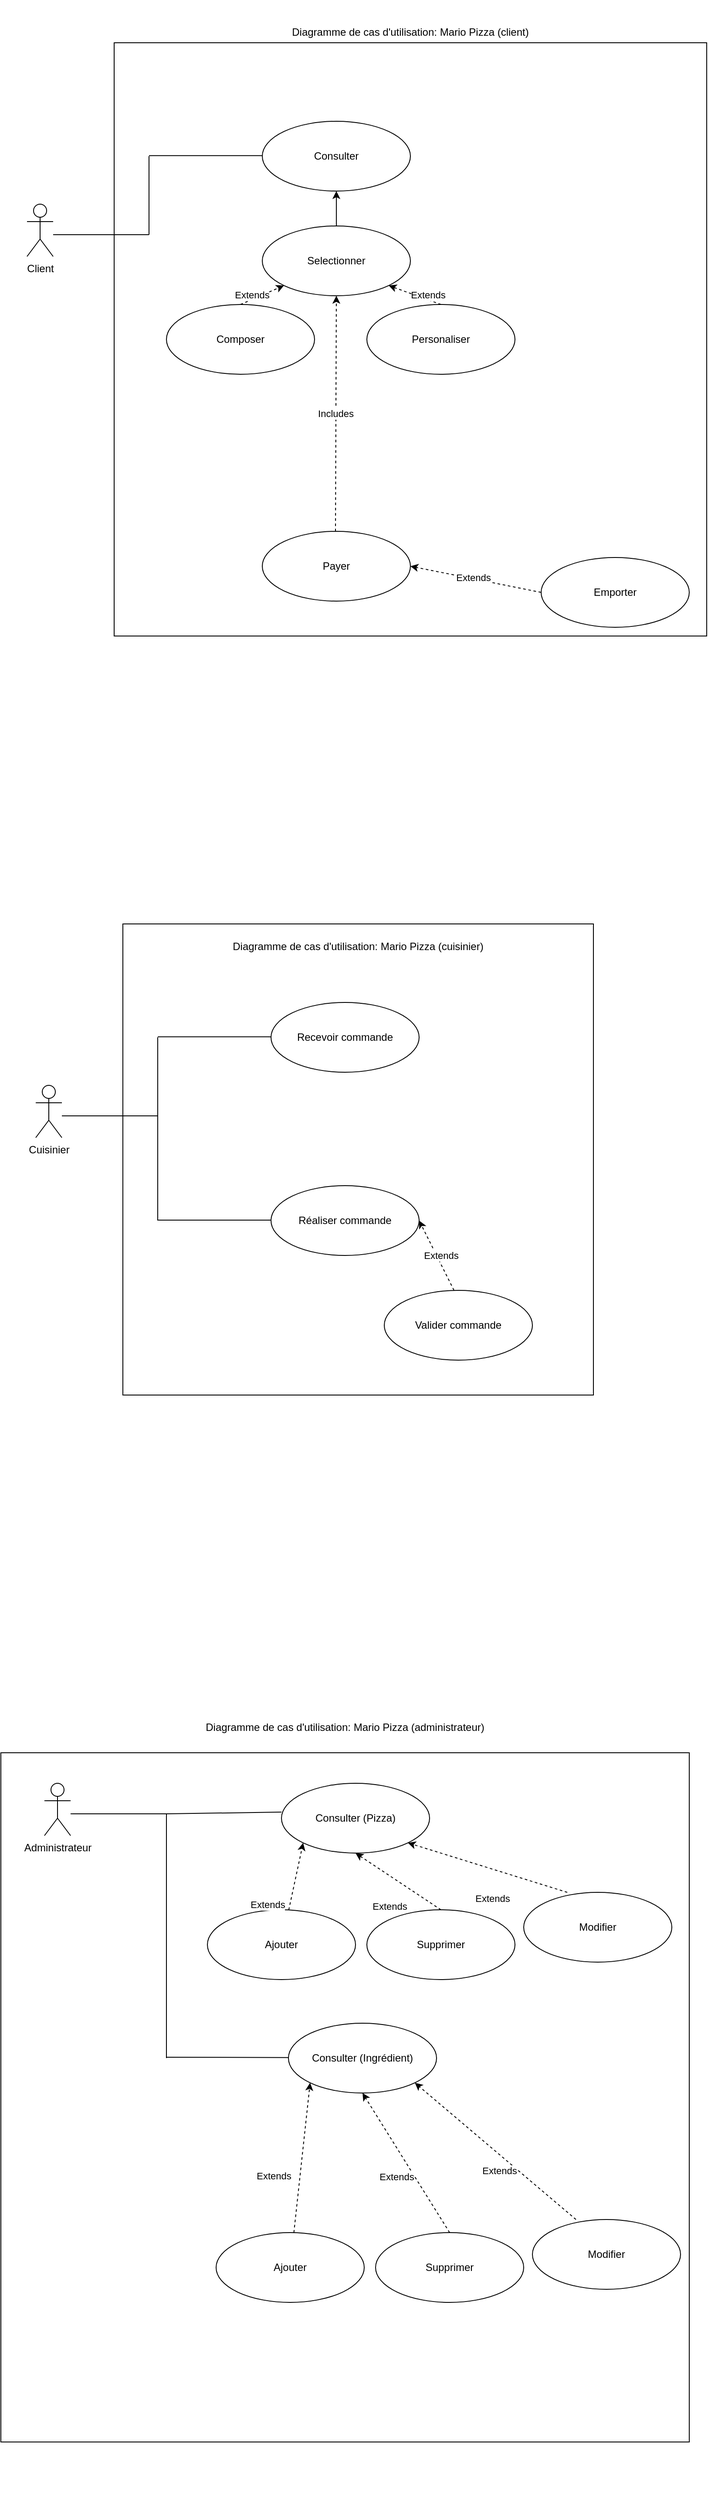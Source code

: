 <mxfile version="15.6.2" type="device"><diagram id="ZS6OridNWr_LrM-zyowk" name="Page-1"><mxGraphModel dx="2249" dy="3075" grid="1" gridSize="10" guides="1" tooltips="1" connect="1" arrows="1" fold="1" page="1" pageScale="1" pageWidth="827" pageHeight="1169" math="0" shadow="0"><root><mxCell id="0"/><mxCell id="1" parent="0"/><mxCell id="POKi9CF_iQEgnz47B0MS-25" value="&lt;div&gt;&lt;br&gt;&lt;/div&gt;&lt;div&gt;&lt;br&gt;&lt;/div&gt;&lt;div&gt;Diagramme de cas d'utilisation: Mario Pizza (administrateur)&lt;br&gt;&lt;/div&gt;&lt;div&gt;&lt;br&gt;&lt;/div&gt;&lt;div&gt;&lt;br&gt;&lt;/div&gt;&lt;div&gt;&lt;br&gt;&lt;/div&gt;&lt;div&gt;&lt;br&gt;&lt;/div&gt;&lt;div&gt;&lt;br&gt;&lt;/div&gt;&lt;div&gt;&lt;br&gt;&lt;/div&gt;&lt;div&gt;&lt;br&gt;&lt;/div&gt;&lt;div&gt;&lt;br&gt;&lt;/div&gt;&lt;div&gt;&lt;br&gt;&lt;/div&gt;&lt;div&gt;&lt;br&gt;&lt;/div&gt;&lt;div&gt;&lt;br&gt;&lt;/div&gt;&lt;div&gt;&lt;br&gt;&lt;/div&gt;&lt;div&gt;&lt;br&gt;&lt;/div&gt;&lt;div&gt;&lt;br&gt;&lt;/div&gt;&lt;div&gt;&lt;br&gt;&lt;/div&gt;&lt;div&gt;&lt;br&gt;&lt;/div&gt;&lt;div&gt;&lt;br&gt;&lt;/div&gt;&lt;div&gt;&lt;br&gt;&lt;/div&gt;&lt;div&gt;&lt;br&gt;&lt;/div&gt;&lt;div&gt;&lt;br&gt;&lt;/div&gt;&lt;div&gt;&lt;br&gt;&lt;/div&gt;&lt;div&gt;&lt;br&gt;&lt;/div&gt;&lt;div&gt;&lt;br&gt;&lt;/div&gt;&lt;div&gt;&lt;br&gt;&lt;/div&gt;&lt;div&gt;&lt;br&gt;&lt;/div&gt;&lt;div&gt;&lt;br&gt;&lt;/div&gt;&lt;div&gt;&lt;br&gt;&lt;/div&gt;&lt;div&gt;&lt;br&gt;&lt;/div&gt;&lt;div&gt;&lt;br&gt;&lt;/div&gt;&lt;div&gt;&lt;br&gt;&lt;/div&gt;&lt;div&gt;&lt;br&gt;&lt;/div&gt;&lt;div&gt;&lt;br&gt;&lt;/div&gt;&lt;div&gt;&lt;br&gt;&lt;/div&gt;&lt;div&gt;&lt;br&gt;&lt;/div&gt;&lt;div&gt;&lt;br&gt;&lt;/div&gt;&lt;div&gt;&lt;br&gt;&lt;/div&gt;&lt;div&gt;&lt;br&gt;&lt;/div&gt;&lt;div&gt;&lt;br&gt;&lt;/div&gt;&lt;div&gt;&lt;br&gt;&lt;/div&gt;&lt;div&gt;&lt;br&gt;&lt;/div&gt;&lt;div&gt;&lt;br&gt;&lt;/div&gt;&lt;div&gt;&lt;br&gt;&lt;/div&gt;&lt;div&gt;&lt;br&gt;&lt;/div&gt;&lt;div&gt;&lt;br&gt;&lt;/div&gt;&lt;div&gt;&lt;br&gt;&lt;/div&gt;&lt;div&gt;&lt;br&gt;&lt;/div&gt;&lt;div&gt;&lt;br&gt;&lt;/div&gt;&lt;div&gt;&lt;br&gt;&lt;/div&gt;&lt;div&gt;&lt;br&gt;&lt;/div&gt;&lt;div&gt;&lt;br&gt;&lt;/div&gt;&lt;div&gt;&lt;br&gt;&lt;/div&gt;&lt;div&gt;&lt;br&gt;&lt;/div&gt;&lt;div&gt;&lt;br&gt;&lt;/div&gt;&lt;div&gt;&lt;br&gt;&lt;/div&gt;&lt;div&gt;&lt;br&gt;&lt;/div&gt;&lt;div&gt;&lt;br&gt;&lt;/div&gt;&lt;div&gt;&lt;br&gt;&lt;/div&gt;&lt;div&gt;&lt;br&gt;&lt;/div&gt;&lt;div&gt;&lt;br&gt;&lt;/div&gt;&lt;div&gt;&lt;br&gt;&lt;/div&gt;&lt;div&gt;&lt;br&gt;&lt;/div&gt;" style="whiteSpace=wrap;html=1;aspect=fixed;gradientColor=#ffffff;fillColor=none;strokeColor=default;" parent="1" vertex="1"><mxGeometry x="-820" y="50" width="790" height="790" as="geometry"/></mxCell><mxCell id="POKi9CF_iQEgnz47B0MS-2" value="Administrateur" style="shape=umlActor;verticalLabelPosition=bottom;verticalAlign=top;html=1;outlineConnect=0;" parent="1" vertex="1"><mxGeometry x="-770" y="85" width="30" height="60" as="geometry"/></mxCell><mxCell id="POKi9CF_iQEgnz47B0MS-12" value="Ajouter" style="ellipse;whiteSpace=wrap;html=1;" parent="1" vertex="1"><mxGeometry x="-583" y="230" width="170" height="80" as="geometry"/></mxCell><mxCell id="POKi9CF_iQEgnz47B0MS-13" value="Supprimer" style="ellipse;whiteSpace=wrap;html=1;" parent="1" vertex="1"><mxGeometry x="-400" y="230" width="170" height="80" as="geometry"/></mxCell><mxCell id="POKi9CF_iQEgnz47B0MS-14" value="Modifier" style="ellipse;whiteSpace=wrap;html=1;" parent="1" vertex="1"><mxGeometry x="-220" y="210" width="170" height="80" as="geometry"/></mxCell><mxCell id="POKi9CF_iQEgnz47B0MS-15" value="Consulter (Pizza)" style="ellipse;whiteSpace=wrap;html=1;" parent="1" vertex="1"><mxGeometry x="-498" y="85" width="170" height="80" as="geometry"/></mxCell><mxCell id="POKi9CF_iQEgnz47B0MS-16" value="" style="endArrow=classic;html=1;entryX=0;entryY=1;entryDx=0;entryDy=0;dashed=1;" parent="1" source="POKi9CF_iQEgnz47B0MS-12" target="POKi9CF_iQEgnz47B0MS-15" edge="1"><mxGeometry width="50" height="50" relative="1" as="geometry"><mxPoint x="-440" y="70" as="sourcePoint"/><mxPoint x="-490" y="70" as="targetPoint"/></mxGeometry></mxCell><mxCell id="POKi9CF_iQEgnz47B0MS-17" value="Extends" style="edgeLabel;html=1;align=center;verticalAlign=middle;resizable=0;points=[];" parent="POKi9CF_iQEgnz47B0MS-16" vertex="1" connectable="0"><mxGeometry x="0.242" y="4" relative="1" as="geometry"><mxPoint x="-31" y="42" as="offset"/></mxGeometry></mxCell><mxCell id="POKi9CF_iQEgnz47B0MS-21" value="" style="endArrow=classic;html=1;entryX=0.5;entryY=1;entryDx=0;entryDy=0;dashed=1;exitX=0.5;exitY=0;exitDx=0;exitDy=0;" parent="1" source="POKi9CF_iQEgnz47B0MS-13" target="POKi9CF_iQEgnz47B0MS-15" edge="1"><mxGeometry width="50" height="50" relative="1" as="geometry"><mxPoint x="-433.34" y="220" as="sourcePoint"/><mxPoint x="-433.34" y="70" as="targetPoint"/></mxGeometry></mxCell><mxCell id="POKi9CF_iQEgnz47B0MS-22" value="Extends" style="edgeLabel;html=1;align=center;verticalAlign=middle;resizable=0;points=[];" parent="POKi9CF_iQEgnz47B0MS-21" vertex="1" connectable="0"><mxGeometry x="0.242" y="4" relative="1" as="geometry"><mxPoint x="4" y="33" as="offset"/></mxGeometry></mxCell><mxCell id="POKi9CF_iQEgnz47B0MS-23" value="" style="endArrow=classic;html=1;entryX=1;entryY=1;entryDx=0;entryDy=0;dashed=1;exitX=0.294;exitY=0;exitDx=0;exitDy=0;exitPerimeter=0;" parent="1" source="POKi9CF_iQEgnz47B0MS-14" target="POKi9CF_iQEgnz47B0MS-15" edge="1"><mxGeometry width="50" height="50" relative="1" as="geometry"><mxPoint x="-360.0" y="210" as="sourcePoint"/><mxPoint x="-360.0" y="60" as="targetPoint"/></mxGeometry></mxCell><mxCell id="POKi9CF_iQEgnz47B0MS-24" value="Extends" style="edgeLabel;html=1;align=center;verticalAlign=middle;resizable=0;points=[];" parent="POKi9CF_iQEgnz47B0MS-23" vertex="1" connectable="0"><mxGeometry x="0.242" y="4" relative="1" as="geometry"><mxPoint x="29" y="38" as="offset"/></mxGeometry></mxCell><mxCell id="POKi9CF_iQEgnz47B0MS-29" value="" style="endArrow=none;html=1;entryX=0;entryY=0.413;entryDx=0;entryDy=0;entryPerimeter=0;" parent="1" edge="1" target="POKi9CF_iQEgnz47B0MS-15"><mxGeometry width="50" height="50" relative="1" as="geometry"><mxPoint x="-630" y="120" as="sourcePoint"/><mxPoint x="-630" y="30" as="targetPoint"/></mxGeometry></mxCell><mxCell id="POKi9CF_iQEgnz47B0MS-30" value="" style="endArrow=none;html=1;" parent="1" edge="1"><mxGeometry width="50" height="50" relative="1" as="geometry"><mxPoint x="-740" y="120" as="sourcePoint"/><mxPoint x="-630" y="120" as="targetPoint"/></mxGeometry></mxCell><mxCell id="POKi9CF_iQEgnz47B0MS-31" value="&lt;div&gt;&lt;br&gt;&lt;/div&gt;&lt;div&gt;&lt;br&gt;&lt;/div&gt;&lt;div&gt;Diagramme de cas d'utilisation: Mario Pizza (cuisinier)&lt;br&gt;&lt;/div&gt;&lt;div&gt;&lt;br&gt;&lt;/div&gt;&lt;div&gt;&lt;br&gt;&lt;/div&gt;&lt;div&gt;&lt;br&gt;&lt;/div&gt;&lt;div&gt;&lt;br&gt;&lt;/div&gt;&lt;div&gt;&lt;br&gt;&lt;/div&gt;&lt;div&gt;&lt;br&gt;&lt;/div&gt;&lt;div&gt;&lt;br&gt;&lt;/div&gt;&lt;div&gt;&lt;br&gt;&lt;/div&gt;&lt;div&gt;&lt;br&gt;&lt;/div&gt;&lt;div&gt;&lt;br&gt;&lt;/div&gt;&lt;div&gt;&lt;br&gt;&lt;/div&gt;&lt;div&gt;&lt;br&gt;&lt;/div&gt;&lt;div&gt;&lt;br&gt;&lt;/div&gt;&lt;div&gt;&lt;br&gt;&lt;/div&gt;&lt;div&gt;&lt;br&gt;&lt;/div&gt;&lt;div&gt;&lt;br&gt;&lt;/div&gt;&lt;div&gt;&lt;br&gt;&lt;/div&gt;&lt;div&gt;&lt;br&gt;&lt;/div&gt;&lt;div&gt;&lt;br&gt;&lt;/div&gt;&lt;div&gt;&lt;br&gt;&lt;/div&gt;&lt;div&gt;&lt;br&gt;&lt;/div&gt;&lt;div&gt;&lt;br&gt;&lt;/div&gt;&lt;div&gt;&lt;br&gt;&lt;/div&gt;&lt;div&gt;&lt;br&gt;&lt;/div&gt;&lt;div&gt;&lt;br&gt;&lt;/div&gt;&lt;div&gt;&lt;br&gt;&lt;/div&gt;&lt;div&gt;&lt;br&gt;&lt;/div&gt;&lt;div&gt;&lt;br&gt;&lt;/div&gt;&lt;div&gt;&lt;br&gt;&lt;/div&gt;&lt;div&gt;&lt;br&gt;&lt;/div&gt;&lt;div&gt;&lt;br&gt;&lt;/div&gt;&lt;div&gt;&lt;br&gt;&lt;/div&gt;&lt;div&gt;&lt;br&gt;&lt;/div&gt;&lt;div&gt;&lt;br&gt;&lt;/div&gt;&lt;div&gt;&lt;br&gt;&lt;/div&gt;&lt;div&gt;&lt;br&gt;&lt;/div&gt;" style="whiteSpace=wrap;html=1;aspect=fixed;gradientColor=#ffffff;fillColor=none;strokeColor=default;" parent="1" vertex="1"><mxGeometry x="-680" y="-900" width="540" height="540" as="geometry"/></mxCell><mxCell id="POKi9CF_iQEgnz47B0MS-32" value="Cuisinier" style="shape=umlActor;verticalLabelPosition=bottom;verticalAlign=top;html=1;outlineConnect=0;" parent="1" vertex="1"><mxGeometry x="-780" y="-715" width="30" height="60" as="geometry"/></mxCell><mxCell id="POKi9CF_iQEgnz47B0MS-36" value="Réaliser commande" style="ellipse;whiteSpace=wrap;html=1;" parent="1" vertex="1"><mxGeometry x="-510" y="-600" width="170" height="80" as="geometry"/></mxCell><mxCell id="POKi9CF_iQEgnz47B0MS-43" value="" style="endArrow=none;html=1;" parent="1" edge="1"><mxGeometry width="50" height="50" relative="1" as="geometry"><mxPoint x="-640" y="-770.59" as="sourcePoint"/><mxPoint x="-510" y="-770.59" as="targetPoint"/></mxGeometry></mxCell><mxCell id="POKi9CF_iQEgnz47B0MS-44" value="" style="endArrow=none;html=1;" parent="1" edge="1"><mxGeometry width="50" height="50" relative="1" as="geometry"><mxPoint x="-640" y="-680" as="sourcePoint"/><mxPoint x="-640" y="-770" as="targetPoint"/></mxGeometry></mxCell><mxCell id="POKi9CF_iQEgnz47B0MS-45" value="" style="endArrow=none;html=1;" parent="1" edge="1"><mxGeometry width="50" height="50" relative="1" as="geometry"><mxPoint x="-750" y="-680" as="sourcePoint"/><mxPoint x="-640" y="-680" as="targetPoint"/></mxGeometry></mxCell><mxCell id="POKi9CF_iQEgnz47B0MS-46" value="Recevoir commande" style="ellipse;whiteSpace=wrap;html=1;" parent="1" vertex="1"><mxGeometry x="-510" y="-810" width="170" height="80" as="geometry"/></mxCell><mxCell id="POKi9CF_iQEgnz47B0MS-47" value="" style="endArrow=none;html=1;" parent="1" edge="1"><mxGeometry width="50" height="50" relative="1" as="geometry"><mxPoint x="-640" y="-560" as="sourcePoint"/><mxPoint x="-640" y="-690" as="targetPoint"/></mxGeometry></mxCell><mxCell id="POKi9CF_iQEgnz47B0MS-48" value="" style="endArrow=none;html=1;" parent="1" edge="1"><mxGeometry width="50" height="50" relative="1" as="geometry"><mxPoint x="-640" y="-560.5" as="sourcePoint"/><mxPoint x="-510" y="-560.5" as="targetPoint"/></mxGeometry></mxCell><mxCell id="POKi9CF_iQEgnz47B0MS-49" value="&lt;div&gt;&lt;br&gt;&lt;/div&gt;&lt;div&gt;&lt;br&gt;&lt;/div&gt;&lt;div&gt;Diagramme de cas d'utilisation: Mario Pizza (client)&lt;br&gt;&lt;/div&gt;&lt;div&gt;&lt;br&gt;&lt;/div&gt;&lt;div&gt;&lt;br&gt;&lt;/div&gt;&lt;div&gt;&lt;br&gt;&lt;/div&gt;&lt;div&gt;&lt;br&gt;&lt;/div&gt;&lt;div&gt;&lt;br&gt;&lt;/div&gt;&lt;div&gt;&lt;br&gt;&lt;/div&gt;&lt;div&gt;&lt;br&gt;&lt;/div&gt;&lt;div&gt;&lt;br&gt;&lt;/div&gt;&lt;div&gt;&lt;br&gt;&lt;/div&gt;&lt;div&gt;&lt;br&gt;&lt;/div&gt;&lt;div&gt;&lt;br&gt;&lt;/div&gt;&lt;div&gt;&lt;br&gt;&lt;/div&gt;&lt;div&gt;&lt;br&gt;&lt;/div&gt;&lt;div&gt;&lt;br&gt;&lt;/div&gt;&lt;div&gt;&lt;br&gt;&lt;/div&gt;&lt;div&gt;&lt;br&gt;&lt;/div&gt;&lt;div&gt;&lt;br&gt;&lt;/div&gt;&lt;div&gt;&lt;br&gt;&lt;/div&gt;&lt;div&gt;&lt;br&gt;&lt;/div&gt;&lt;div&gt;&lt;br&gt;&lt;/div&gt;&lt;div&gt;&lt;br&gt;&lt;/div&gt;&lt;div&gt;&lt;br&gt;&lt;/div&gt;&lt;div&gt;&lt;br&gt;&lt;/div&gt;&lt;div&gt;&lt;br&gt;&lt;/div&gt;&lt;div&gt;&lt;br&gt;&lt;/div&gt;&lt;div&gt;&lt;br&gt;&lt;/div&gt;&lt;div&gt;&lt;br&gt;&lt;/div&gt;&lt;div&gt;&lt;br&gt;&lt;/div&gt;&lt;div&gt;&lt;br&gt;&lt;/div&gt;&lt;div&gt;&lt;br&gt;&lt;/div&gt;&lt;div&gt;&lt;br&gt;&lt;/div&gt;&lt;div&gt;&lt;br&gt;&lt;/div&gt;&lt;div&gt;&lt;br&gt;&lt;/div&gt;&lt;div&gt;&lt;br&gt;&lt;/div&gt;&lt;div&gt;&lt;br&gt;&lt;/div&gt;&lt;div&gt;&lt;br&gt;&lt;/div&gt;&lt;div&gt;&lt;br&gt;&lt;/div&gt;&lt;div&gt;&lt;br&gt;&lt;/div&gt;&lt;div&gt;&lt;br&gt;&lt;/div&gt;&lt;div&gt;&lt;br&gt;&lt;/div&gt;&lt;div&gt;&lt;br&gt;&lt;/div&gt;&lt;div&gt;&lt;br&gt;&lt;/div&gt;&lt;div&gt;&lt;br&gt;&lt;/div&gt;&lt;div&gt;&lt;br&gt;&lt;/div&gt;&lt;div&gt;&lt;br&gt;&lt;/div&gt;&lt;div&gt;&lt;br&gt;&lt;/div&gt;&lt;div&gt;&lt;br&gt;&lt;/div&gt;&lt;div&gt;&lt;br&gt;&lt;/div&gt;&lt;div&gt;&lt;br&gt;&lt;/div&gt;&lt;div&gt;&lt;br&gt;&lt;/div&gt;&lt;div&gt;&lt;br&gt;&lt;/div&gt;" style="whiteSpace=wrap;html=1;aspect=fixed;gradientColor=#ffffff;fillColor=none;strokeColor=default;" parent="1" vertex="1"><mxGeometry x="-690" y="-1910" width="680" height="680" as="geometry"/></mxCell><mxCell id="POKi9CF_iQEgnz47B0MS-50" value="Client" style="shape=umlActor;verticalLabelPosition=bottom;verticalAlign=top;html=1;outlineConnect=0;" parent="1" vertex="1"><mxGeometry x="-790" y="-1725" width="30" height="60" as="geometry"/></mxCell><mxCell id="POKi9CF_iQEgnz47B0MS-51" value="Selectionner" style="ellipse;whiteSpace=wrap;html=1;" parent="1" vertex="1"><mxGeometry x="-520" y="-1700" width="170" height="80" as="geometry"/></mxCell><mxCell id="POKi9CF_iQEgnz47B0MS-52" value="" style="endArrow=none;html=1;" parent="1" edge="1"><mxGeometry width="50" height="50" relative="1" as="geometry"><mxPoint x="-650" y="-1780.59" as="sourcePoint"/><mxPoint x="-520" y="-1780.59" as="targetPoint"/></mxGeometry></mxCell><mxCell id="POKi9CF_iQEgnz47B0MS-53" value="" style="endArrow=none;html=1;" parent="1" edge="1"><mxGeometry width="50" height="50" relative="1" as="geometry"><mxPoint x="-650" y="-1690" as="sourcePoint"/><mxPoint x="-650" y="-1780" as="targetPoint"/></mxGeometry></mxCell><mxCell id="POKi9CF_iQEgnz47B0MS-54" value="" style="endArrow=none;html=1;" parent="1" edge="1"><mxGeometry width="50" height="50" relative="1" as="geometry"><mxPoint x="-760" y="-1690" as="sourcePoint"/><mxPoint x="-650" y="-1690" as="targetPoint"/></mxGeometry></mxCell><mxCell id="POKi9CF_iQEgnz47B0MS-55" value="Consulter" style="ellipse;whiteSpace=wrap;html=1;" parent="1" vertex="1"><mxGeometry x="-520" y="-1820" width="170" height="80" as="geometry"/></mxCell><mxCell id="POKi9CF_iQEgnz47B0MS-58" value="" style="endArrow=classic;html=1;exitX=0.5;exitY=0;exitDx=0;exitDy=0;entryX=0.5;entryY=1;entryDx=0;entryDy=0;" parent="1" source="POKi9CF_iQEgnz47B0MS-51" target="POKi9CF_iQEgnz47B0MS-55" edge="1"><mxGeometry width="50" height="50" relative="1" as="geometry"><mxPoint x="-620" y="-1550" as="sourcePoint"/><mxPoint x="-570" y="-1600" as="targetPoint"/></mxGeometry></mxCell><mxCell id="POKi9CF_iQEgnz47B0MS-59" value="Composer" style="ellipse;whiteSpace=wrap;html=1;" parent="1" vertex="1"><mxGeometry x="-630" y="-1610" width="170" height="80" as="geometry"/></mxCell><mxCell id="POKi9CF_iQEgnz47B0MS-60" value="Personaliser" style="ellipse;whiteSpace=wrap;html=1;" parent="1" vertex="1"><mxGeometry x="-400" y="-1610" width="170" height="80" as="geometry"/></mxCell><mxCell id="POKi9CF_iQEgnz47B0MS-61" value="" style="endArrow=classic;html=1;entryX=0;entryY=1;entryDx=0;entryDy=0;dashed=1;exitX=0.5;exitY=0;exitDx=0;exitDy=0;" parent="1" source="POKi9CF_iQEgnz47B0MS-59" target="POKi9CF_iQEgnz47B0MS-51" edge="1"><mxGeometry width="50" height="50" relative="1" as="geometry"><mxPoint x="-520.003" y="-1457.141" as="sourcePoint"/><mxPoint x="-431.01" y="-1619.997" as="targetPoint"/></mxGeometry></mxCell><mxCell id="POKi9CF_iQEgnz47B0MS-62" value="Extends" style="edgeLabel;html=1;align=center;verticalAlign=middle;resizable=0;points=[];" parent="POKi9CF_iQEgnz47B0MS-61" vertex="1" connectable="0"><mxGeometry x="0.242" y="4" relative="1" as="geometry"><mxPoint x="-17" y="6" as="offset"/></mxGeometry></mxCell><mxCell id="POKi9CF_iQEgnz47B0MS-63" value="" style="endArrow=classic;html=1;dashed=1;exitX=0.5;exitY=0;exitDx=0;exitDy=0;entryX=1;entryY=1;entryDx=0;entryDy=0;" parent="1" source="POKi9CF_iQEgnz47B0MS-60" target="POKi9CF_iQEgnz47B0MS-51" edge="1"><mxGeometry width="50" height="50" relative="1" as="geometry"><mxPoint x="-505" y="-1590.0" as="sourcePoint"/><mxPoint x="-440" y="-1620" as="targetPoint"/></mxGeometry></mxCell><mxCell id="POKi9CF_iQEgnz47B0MS-64" value="Extends" style="edgeLabel;html=1;align=center;verticalAlign=middle;resizable=0;points=[];" parent="POKi9CF_iQEgnz47B0MS-63" vertex="1" connectable="0"><mxGeometry x="0.242" y="4" relative="1" as="geometry"><mxPoint x="23" y="-2" as="offset"/></mxGeometry></mxCell><mxCell id="POKi9CF_iQEgnz47B0MS-65" value="Emporter" style="ellipse;whiteSpace=wrap;html=1;" parent="1" vertex="1"><mxGeometry x="-200" y="-1320" width="170" height="80" as="geometry"/></mxCell><mxCell id="POKi9CF_iQEgnz47B0MS-66" value="" style="endArrow=classic;html=1;dashed=1;entryX=1;entryY=0.5;entryDx=0;entryDy=0;exitX=0;exitY=0.5;exitDx=0;exitDy=0;" parent="1" source="POKi9CF_iQEgnz47B0MS-65" target="POKi9CF_iQEgnz47B0MS-70" edge="1"><mxGeometry width="50" height="50" relative="1" as="geometry"><mxPoint x="-250" y="-1480.71" as="sourcePoint"/><mxPoint x="-350" y="-1480.0" as="targetPoint"/></mxGeometry></mxCell><mxCell id="POKi9CF_iQEgnz47B0MS-67" value="Extends" style="edgeLabel;html=1;align=center;verticalAlign=middle;resizable=0;points=[];" parent="POKi9CF_iQEgnz47B0MS-66" vertex="1" connectable="0"><mxGeometry x="0.242" y="4" relative="1" as="geometry"><mxPoint x="16" y="-3" as="offset"/></mxGeometry></mxCell><mxCell id="POKi9CF_iQEgnz47B0MS-70" value="Payer" style="ellipse;whiteSpace=wrap;html=1;" parent="1" vertex="1"><mxGeometry x="-520" y="-1350" width="170" height="80" as="geometry"/></mxCell><mxCell id="POKi9CF_iQEgnz47B0MS-80" value="Includes" style="endArrow=classic;html=1;entryX=0.5;entryY=1;entryDx=0;entryDy=0;dashed=1;" parent="1" target="POKi9CF_iQEgnz47B0MS-51" edge="1"><mxGeometry width="50" height="50" relative="1" as="geometry"><mxPoint x="-436" y="-1350" as="sourcePoint"/><mxPoint x="-435.71" y="-1440.0" as="targetPoint"/></mxGeometry></mxCell><mxCell id="POKi9CF_iQEgnz47B0MS-81" value="" style="endArrow=classic;html=1;entryX=1;entryY=1;entryDx=0;entryDy=0;dashed=1;" parent="1" edge="1"><mxGeometry width="50" height="50" relative="1" as="geometry"><mxPoint x="-300" y="-480" as="sourcePoint"/><mxPoint x="-340.0" y="-559.997" as="targetPoint"/></mxGeometry></mxCell><mxCell id="POKi9CF_iQEgnz47B0MS-82" value="Extends" style="edgeLabel;html=1;align=center;verticalAlign=middle;resizable=0;points=[];" parent="POKi9CF_iQEgnz47B0MS-81" vertex="1" connectable="0"><mxGeometry x="0.242" y="4" relative="1" as="geometry"><mxPoint x="13" y="8" as="offset"/></mxGeometry></mxCell><mxCell id="POKi9CF_iQEgnz47B0MS-83" value="Valider commande" style="ellipse;whiteSpace=wrap;html=1;" parent="1" vertex="1"><mxGeometry x="-380" y="-480" width="170" height="80" as="geometry"/></mxCell><mxCell id="POKi9CF_iQEgnz47B0MS-84" value="Ajouter" style="ellipse;whiteSpace=wrap;html=1;" parent="1" vertex="1"><mxGeometry x="-573" y="600" width="170" height="80" as="geometry"/></mxCell><mxCell id="POKi9CF_iQEgnz47B0MS-85" value="Supprimer" style="ellipse;whiteSpace=wrap;html=1;" parent="1" vertex="1"><mxGeometry x="-390" y="600" width="170" height="80" as="geometry"/></mxCell><mxCell id="POKi9CF_iQEgnz47B0MS-86" value="Modifier" style="ellipse;whiteSpace=wrap;html=1;" parent="1" vertex="1"><mxGeometry x="-210" y="585" width="170" height="80" as="geometry"/></mxCell><mxCell id="POKi9CF_iQEgnz47B0MS-87" value="Consulter (Ingrédient)" style="ellipse;whiteSpace=wrap;html=1;" parent="1" vertex="1"><mxGeometry x="-490" y="360" width="170" height="80" as="geometry"/></mxCell><mxCell id="POKi9CF_iQEgnz47B0MS-88" value="" style="endArrow=classic;html=1;entryX=0;entryY=1;entryDx=0;entryDy=0;dashed=1;" parent="1" source="POKi9CF_iQEgnz47B0MS-84" target="POKi9CF_iQEgnz47B0MS-87" edge="1"><mxGeometry width="50" height="50" relative="1" as="geometry"><mxPoint x="-430" y="440" as="sourcePoint"/><mxPoint x="-480" y="440" as="targetPoint"/></mxGeometry></mxCell><mxCell id="POKi9CF_iQEgnz47B0MS-89" value="Extends" style="edgeLabel;html=1;align=center;verticalAlign=middle;resizable=0;points=[];" parent="POKi9CF_iQEgnz47B0MS-88" vertex="1" connectable="0"><mxGeometry x="0.242" y="4" relative="1" as="geometry"><mxPoint x="-31" y="42" as="offset"/></mxGeometry></mxCell><mxCell id="POKi9CF_iQEgnz47B0MS-90" value="" style="endArrow=classic;html=1;entryX=0.5;entryY=1;entryDx=0;entryDy=0;dashed=1;exitX=0.5;exitY=0;exitDx=0;exitDy=0;" parent="1" source="POKi9CF_iQEgnz47B0MS-85" target="POKi9CF_iQEgnz47B0MS-87" edge="1"><mxGeometry width="50" height="50" relative="1" as="geometry"><mxPoint x="-423.34" y="590" as="sourcePoint"/><mxPoint x="-423.34" y="440" as="targetPoint"/></mxGeometry></mxCell><mxCell id="POKi9CF_iQEgnz47B0MS-91" value="Extends" style="edgeLabel;html=1;align=center;verticalAlign=middle;resizable=0;points=[];" parent="POKi9CF_iQEgnz47B0MS-90" vertex="1" connectable="0"><mxGeometry x="0.242" y="4" relative="1" as="geometry"><mxPoint x="4" y="33" as="offset"/></mxGeometry></mxCell><mxCell id="POKi9CF_iQEgnz47B0MS-92" value="" style="endArrow=classic;html=1;entryX=1;entryY=1;entryDx=0;entryDy=0;dashed=1;exitX=0.294;exitY=0;exitDx=0;exitDy=0;exitPerimeter=0;" parent="1" source="POKi9CF_iQEgnz47B0MS-86" target="POKi9CF_iQEgnz47B0MS-87" edge="1"><mxGeometry width="50" height="50" relative="1" as="geometry"><mxPoint x="-350.0" y="580" as="sourcePoint"/><mxPoint x="-350.0" y="430" as="targetPoint"/></mxGeometry></mxCell><mxCell id="POKi9CF_iQEgnz47B0MS-93" value="Extends" style="edgeLabel;html=1;align=center;verticalAlign=middle;resizable=0;points=[];" parent="POKi9CF_iQEgnz47B0MS-92" vertex="1" connectable="0"><mxGeometry x="0.242" y="4" relative="1" as="geometry"><mxPoint x="29" y="38" as="offset"/></mxGeometry></mxCell><mxCell id="POKi9CF_iQEgnz47B0MS-94" value="" style="endArrow=none;html=1;" parent="1" edge="1"><mxGeometry width="50" height="50" relative="1" as="geometry"><mxPoint x="-630" y="399" as="sourcePoint"/><mxPoint x="-490" y="399.41" as="targetPoint"/></mxGeometry></mxCell><mxCell id="POKi9CF_iQEgnz47B0MS-107" value="" style="endArrow=none;html=1;" parent="1" edge="1"><mxGeometry width="50" height="50" relative="1" as="geometry"><mxPoint x="-630" y="120" as="sourcePoint"/><mxPoint x="-630" y="400" as="targetPoint"/></mxGeometry></mxCell></root></mxGraphModel></diagram></mxfile>